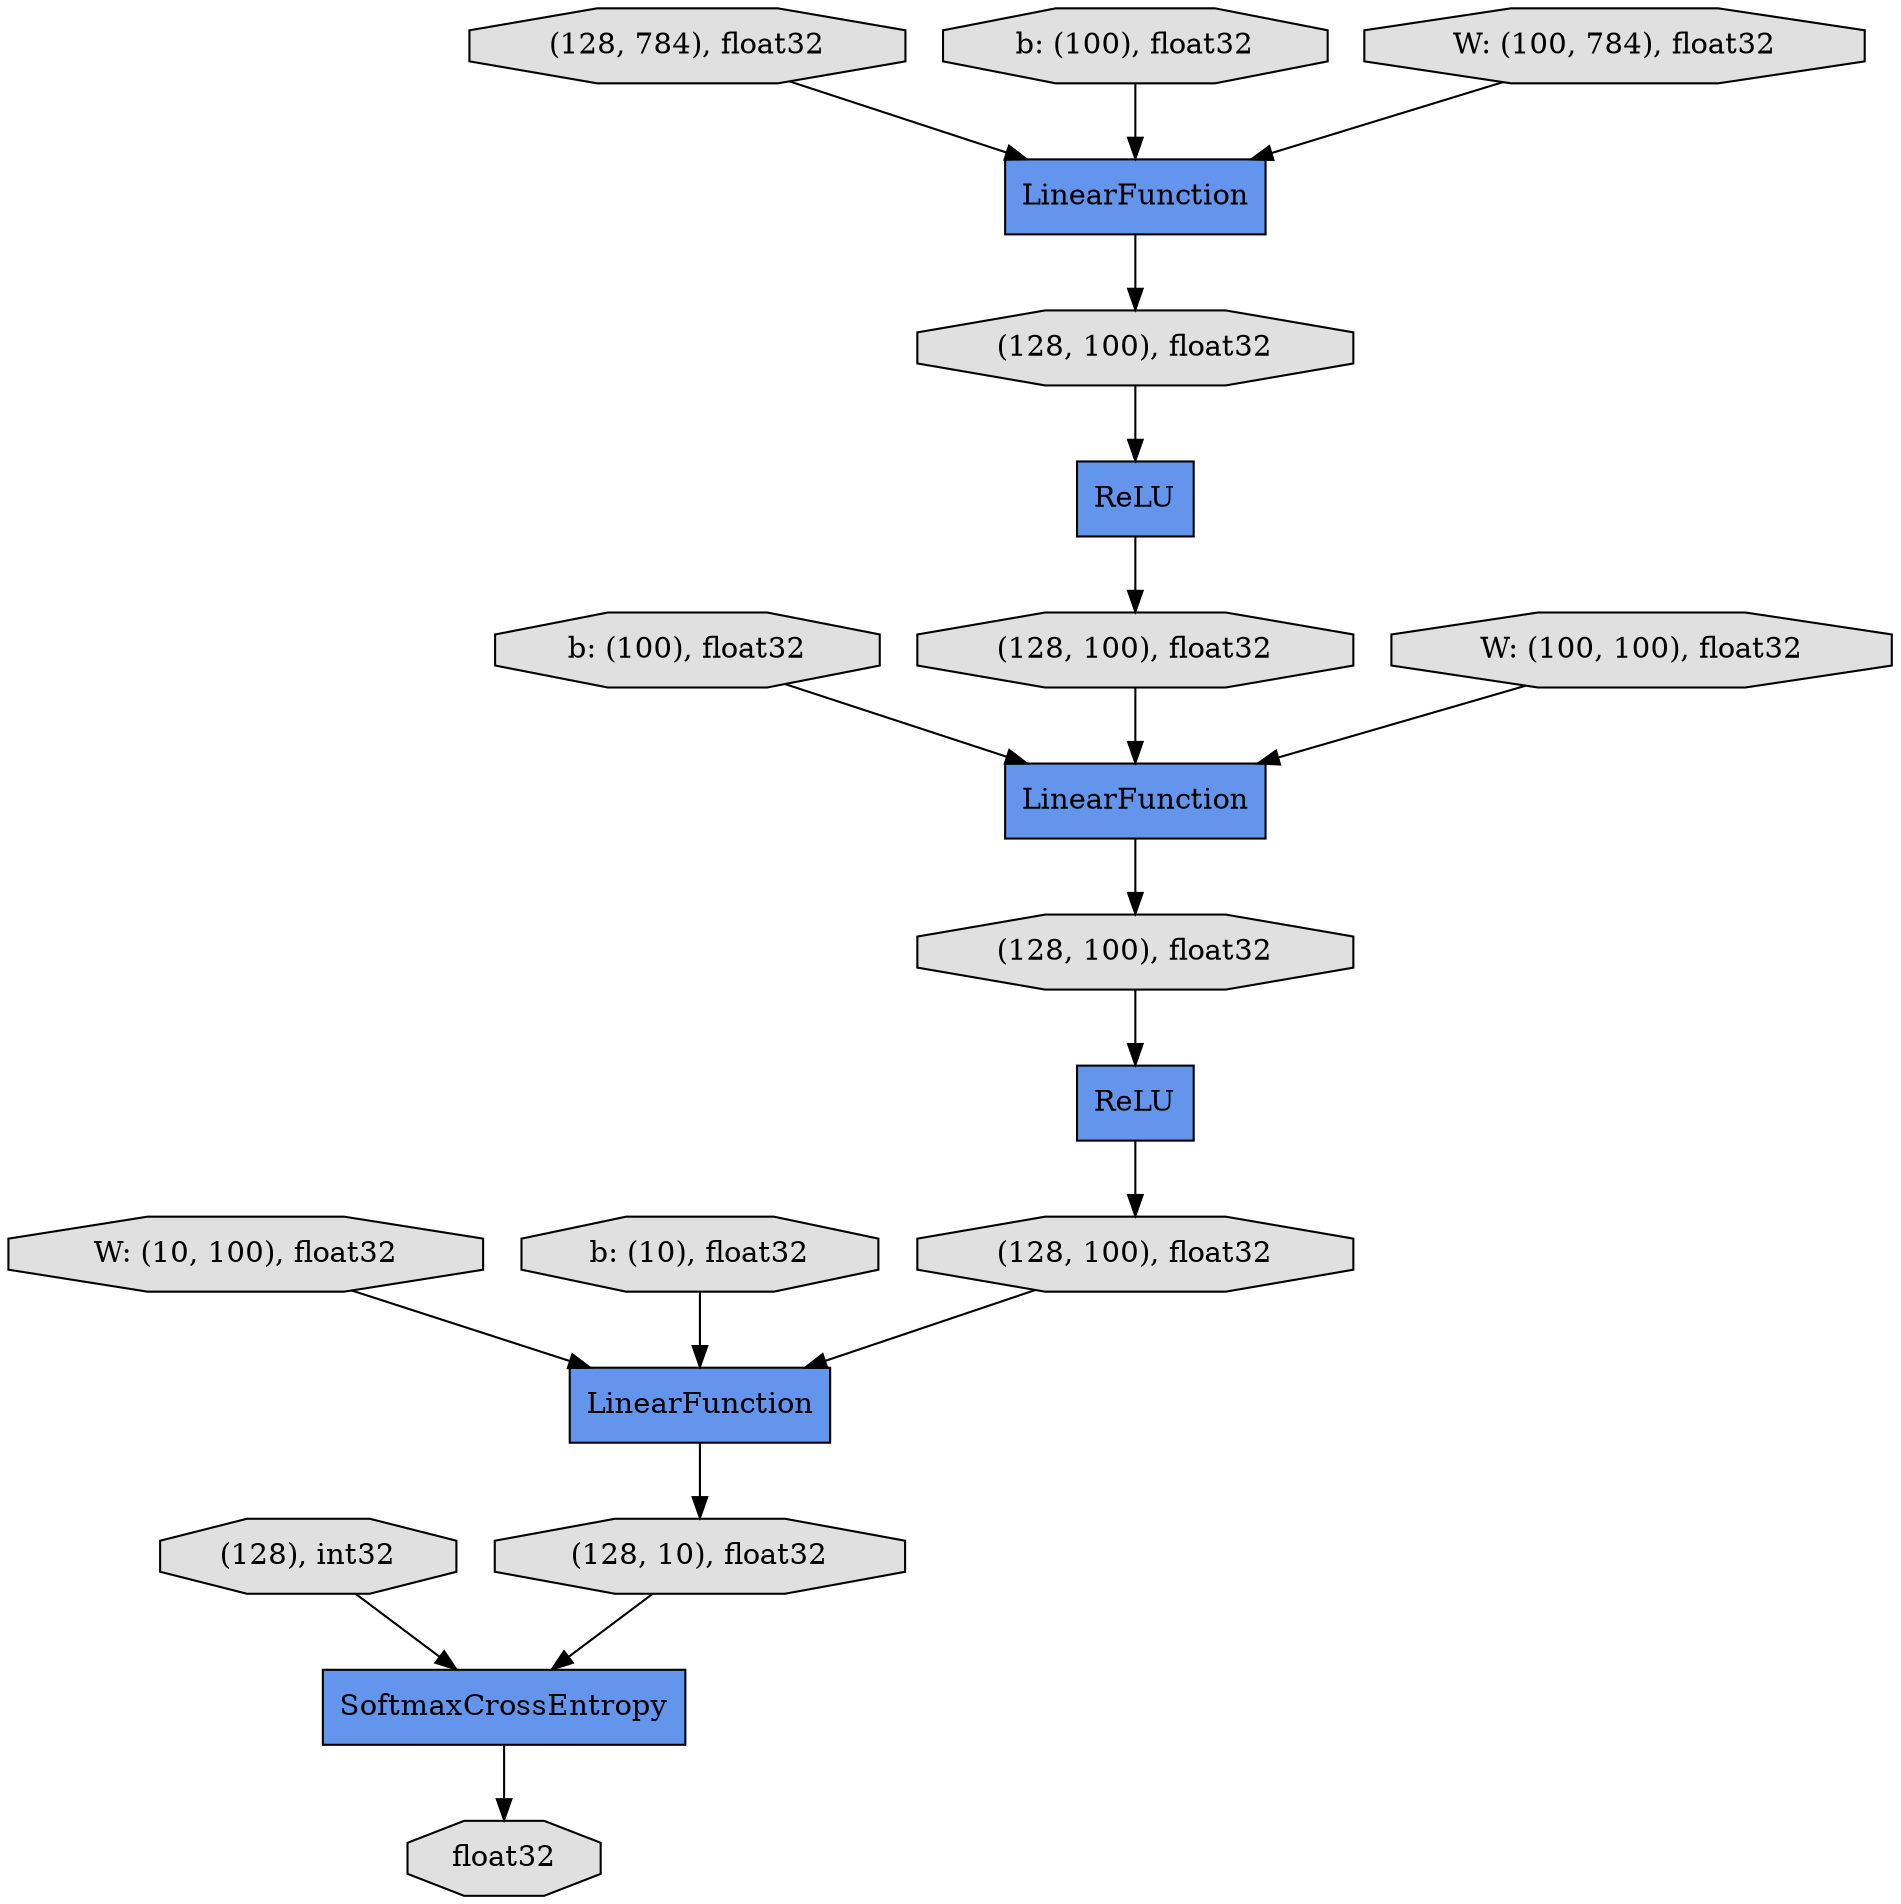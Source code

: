 digraph graphname{rankdir=TB;139690384234760 [label="(128, 10), float32",shape="octagon",fillcolor="#E0E0E0",style="filled"];139690384015712 [label="b: (100), float32",shape="octagon",fillcolor="#E0E0E0",style="filled"];139690384233080 [label="LinearFunction",shape="record",fillcolor="#6495ED",style="filled"];139690522847888 [label="SoftmaxCrossEntropy",shape="record",fillcolor="#6495ED",style="filled"];139690384016048 [label="W: (10, 100), float32",shape="octagon",fillcolor="#E0E0E0",style="filled"];139690384235320 [label="float32",shape="octagon",fillcolor="#E0E0E0",style="filled"];139690384016384 [label="b: (10), float32",shape="octagon",fillcolor="#E0E0E0",style="filled"];139690384233584 [label="ReLU",shape="record",fillcolor="#6495ED",style="filled"];139690384233640 [label="(128, 784), float32",shape="octagon",fillcolor="#E0E0E0",style="filled"];139690384233696 [label="ReLU",shape="record",fillcolor="#6495ED",style="filled"];139690384233752 [label="LinearFunction",shape="record",fillcolor="#6495ED",style="filled"];139690384452912 [label="b: (100), float32",shape="octagon",fillcolor="#E0E0E0",style="filled"];139690384233808 [label="(128, 100), float32",shape="octagon",fillcolor="#E0E0E0",style="filled"];139690384234032 [label="(128, 100), float32",shape="octagon",fillcolor="#E0E0E0",style="filled"];139690384234088 [label="(128), int32",shape="octagon",fillcolor="#E0E0E0",style="filled"];139690384234144 [label="LinearFunction",shape="record",fillcolor="#6495ED",style="filled"];139690384453304 [label="W: (100, 784), float32",shape="octagon",fillcolor="#E0E0E0",style="filled"];139690384234200 [label="(128, 100), float32",shape="octagon",fillcolor="#E0E0E0",style="filled"];139690384453416 [label="W: (100, 100), float32",shape="octagon",fillcolor="#E0E0E0",style="filled"];139690384234480 [label="(128, 100), float32",shape="octagon",fillcolor="#E0E0E0",style="filled"];139690384234088 -> 139690522847888;139690384233696 -> 139690384234480;139690384234200 -> 139690384233696;139690384233640 -> 139690384233080;139690384015712 -> 139690384233752;139690384452912 -> 139690384233080;139690384234480 -> 139690384234144;139690384453304 -> 139690384233080;139690384233752 -> 139690384234200;139690384234032 -> 139690384233752;139690384234144 -> 139690384234760;139690522847888 -> 139690384235320;139690384233584 -> 139690384234032;139690384016048 -> 139690384234144;139690384233080 -> 139690384233808;139690384234760 -> 139690522847888;139690384453416 -> 139690384233752;139690384016384 -> 139690384234144;139690384233808 -> 139690384233584;}